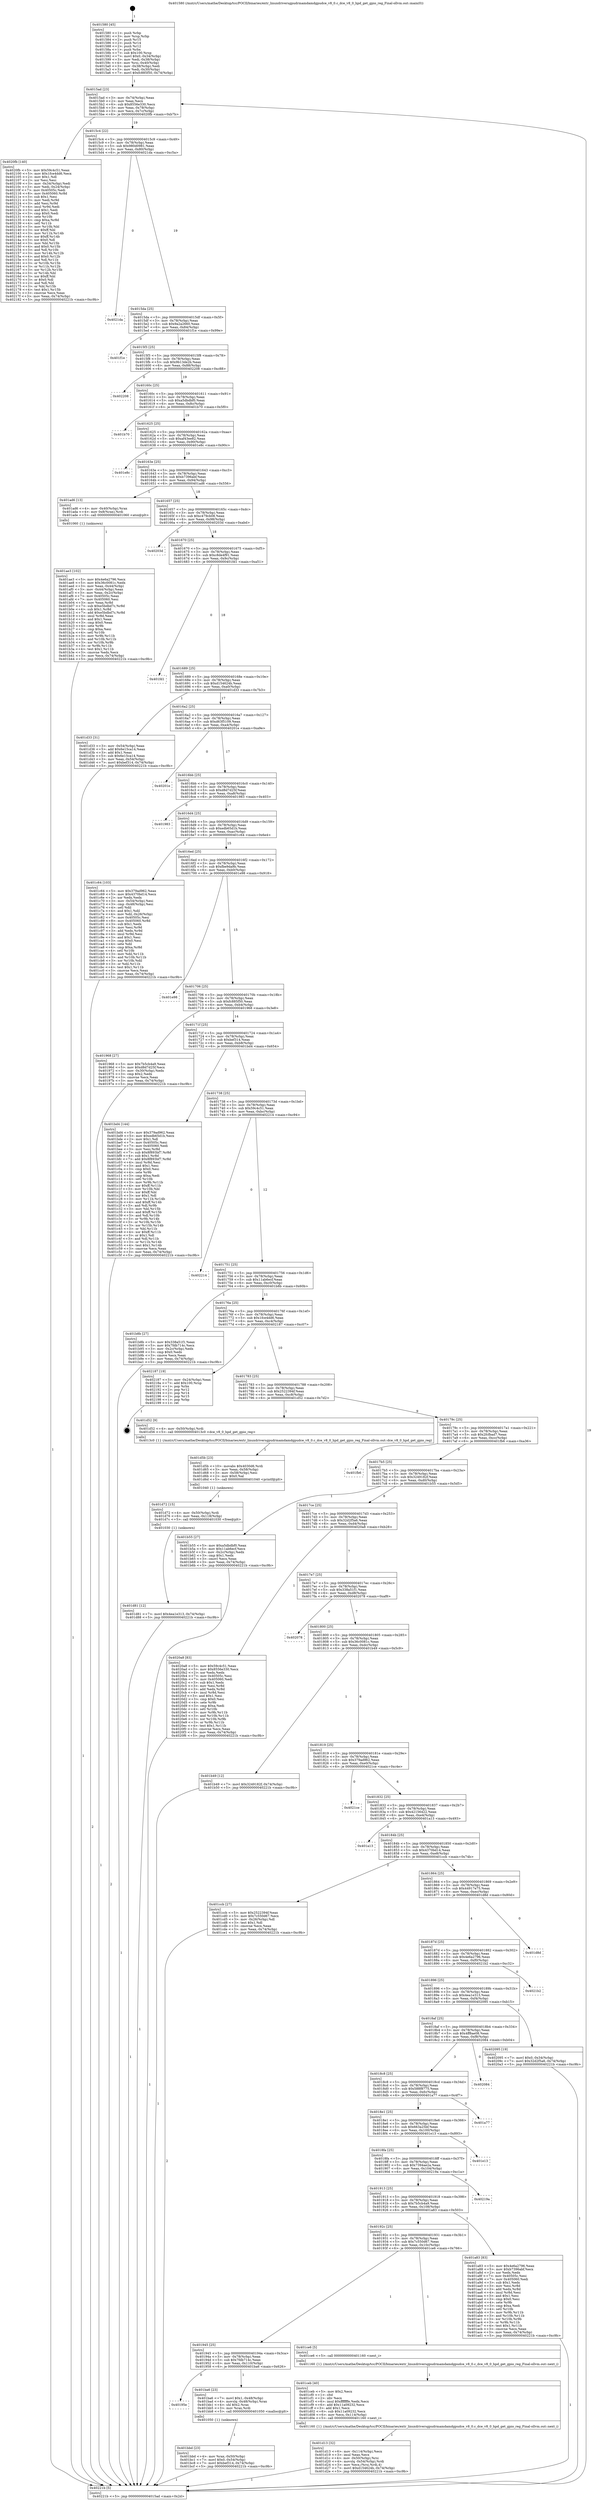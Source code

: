 digraph "0x401580" {
  label = "0x401580 (/mnt/c/Users/mathe/Desktop/tcc/POCII/binaries/extr_linuxdriversgpudrmamdamdgpudce_v8_0.c_dce_v8_0_hpd_get_gpio_reg_Final-ollvm.out::main(0))"
  labelloc = "t"
  node[shape=record]

  Entry [label="",width=0.3,height=0.3,shape=circle,fillcolor=black,style=filled]
  "0x4015ad" [label="{
     0x4015ad [23]\l
     | [instrs]\l
     &nbsp;&nbsp;0x4015ad \<+3\>: mov -0x74(%rbp),%eax\l
     &nbsp;&nbsp;0x4015b0 \<+2\>: mov %eax,%ecx\l
     &nbsp;&nbsp;0x4015b2 \<+6\>: sub $0x8556e330,%ecx\l
     &nbsp;&nbsp;0x4015b8 \<+3\>: mov %eax,-0x78(%rbp)\l
     &nbsp;&nbsp;0x4015bb \<+3\>: mov %ecx,-0x7c(%rbp)\l
     &nbsp;&nbsp;0x4015be \<+6\>: je 00000000004020fb \<main+0xb7b\>\l
  }"]
  "0x4020fb" [label="{
     0x4020fb [140]\l
     | [instrs]\l
     &nbsp;&nbsp;0x4020fb \<+5\>: mov $0x59c4c51,%eax\l
     &nbsp;&nbsp;0x402100 \<+5\>: mov $0x1fce4dd6,%ecx\l
     &nbsp;&nbsp;0x402105 \<+2\>: mov $0x1,%dl\l
     &nbsp;&nbsp;0x402107 \<+2\>: xor %esi,%esi\l
     &nbsp;&nbsp;0x402109 \<+3\>: mov -0x34(%rbp),%edi\l
     &nbsp;&nbsp;0x40210c \<+3\>: mov %edi,-0x24(%rbp)\l
     &nbsp;&nbsp;0x40210f \<+7\>: mov 0x40505c,%edi\l
     &nbsp;&nbsp;0x402116 \<+8\>: mov 0x405060,%r8d\l
     &nbsp;&nbsp;0x40211e \<+3\>: sub $0x1,%esi\l
     &nbsp;&nbsp;0x402121 \<+3\>: mov %edi,%r9d\l
     &nbsp;&nbsp;0x402124 \<+3\>: add %esi,%r9d\l
     &nbsp;&nbsp;0x402127 \<+4\>: imul %r9d,%edi\l
     &nbsp;&nbsp;0x40212b \<+3\>: and $0x1,%edi\l
     &nbsp;&nbsp;0x40212e \<+3\>: cmp $0x0,%edi\l
     &nbsp;&nbsp;0x402131 \<+4\>: sete %r10b\l
     &nbsp;&nbsp;0x402135 \<+4\>: cmp $0xa,%r8d\l
     &nbsp;&nbsp;0x402139 \<+4\>: setl %r11b\l
     &nbsp;&nbsp;0x40213d \<+3\>: mov %r10b,%bl\l
     &nbsp;&nbsp;0x402140 \<+3\>: xor $0xff,%bl\l
     &nbsp;&nbsp;0x402143 \<+3\>: mov %r11b,%r14b\l
     &nbsp;&nbsp;0x402146 \<+4\>: xor $0xff,%r14b\l
     &nbsp;&nbsp;0x40214a \<+3\>: xor $0x0,%dl\l
     &nbsp;&nbsp;0x40214d \<+3\>: mov %bl,%r15b\l
     &nbsp;&nbsp;0x402150 \<+4\>: and $0x0,%r15b\l
     &nbsp;&nbsp;0x402154 \<+3\>: and %dl,%r10b\l
     &nbsp;&nbsp;0x402157 \<+3\>: mov %r14b,%r12b\l
     &nbsp;&nbsp;0x40215a \<+4\>: and $0x0,%r12b\l
     &nbsp;&nbsp;0x40215e \<+3\>: and %dl,%r11b\l
     &nbsp;&nbsp;0x402161 \<+3\>: or %r10b,%r15b\l
     &nbsp;&nbsp;0x402164 \<+3\>: or %r11b,%r12b\l
     &nbsp;&nbsp;0x402167 \<+3\>: xor %r12b,%r15b\l
     &nbsp;&nbsp;0x40216a \<+3\>: or %r14b,%bl\l
     &nbsp;&nbsp;0x40216d \<+3\>: xor $0xff,%bl\l
     &nbsp;&nbsp;0x402170 \<+3\>: or $0x0,%dl\l
     &nbsp;&nbsp;0x402173 \<+2\>: and %dl,%bl\l
     &nbsp;&nbsp;0x402175 \<+3\>: or %bl,%r15b\l
     &nbsp;&nbsp;0x402178 \<+4\>: test $0x1,%r15b\l
     &nbsp;&nbsp;0x40217c \<+3\>: cmovne %ecx,%eax\l
     &nbsp;&nbsp;0x40217f \<+3\>: mov %eax,-0x74(%rbp)\l
     &nbsp;&nbsp;0x402182 \<+5\>: jmp 000000000040221b \<main+0xc9b\>\l
  }"]
  "0x4015c4" [label="{
     0x4015c4 [22]\l
     | [instrs]\l
     &nbsp;&nbsp;0x4015c4 \<+5\>: jmp 00000000004015c9 \<main+0x49\>\l
     &nbsp;&nbsp;0x4015c9 \<+3\>: mov -0x78(%rbp),%eax\l
     &nbsp;&nbsp;0x4015cc \<+5\>: sub $0x980d0981,%eax\l
     &nbsp;&nbsp;0x4015d1 \<+3\>: mov %eax,-0x80(%rbp)\l
     &nbsp;&nbsp;0x4015d4 \<+6\>: je 00000000004021da \<main+0xc5a\>\l
  }"]
  Exit [label="",width=0.3,height=0.3,shape=circle,fillcolor=black,style=filled,peripheries=2]
  "0x4021da" [label="{
     0x4021da\l
  }", style=dashed]
  "0x4015da" [label="{
     0x4015da [25]\l
     | [instrs]\l
     &nbsp;&nbsp;0x4015da \<+5\>: jmp 00000000004015df \<main+0x5f\>\l
     &nbsp;&nbsp;0x4015df \<+3\>: mov -0x78(%rbp),%eax\l
     &nbsp;&nbsp;0x4015e2 \<+5\>: sub $0x9a2a2660,%eax\l
     &nbsp;&nbsp;0x4015e7 \<+6\>: mov %eax,-0x84(%rbp)\l
     &nbsp;&nbsp;0x4015ed \<+6\>: je 0000000000401f1e \<main+0x99e\>\l
  }"]
  "0x401d81" [label="{
     0x401d81 [12]\l
     | [instrs]\l
     &nbsp;&nbsp;0x401d81 \<+7\>: movl $0x4ea1e313,-0x74(%rbp)\l
     &nbsp;&nbsp;0x401d88 \<+5\>: jmp 000000000040221b \<main+0xc9b\>\l
  }"]
  "0x401f1e" [label="{
     0x401f1e\l
  }", style=dashed]
  "0x4015f3" [label="{
     0x4015f3 [25]\l
     | [instrs]\l
     &nbsp;&nbsp;0x4015f3 \<+5\>: jmp 00000000004015f8 \<main+0x78\>\l
     &nbsp;&nbsp;0x4015f8 \<+3\>: mov -0x78(%rbp),%eax\l
     &nbsp;&nbsp;0x4015fb \<+5\>: sub $0x9b13de2b,%eax\l
     &nbsp;&nbsp;0x401600 \<+6\>: mov %eax,-0x88(%rbp)\l
     &nbsp;&nbsp;0x401606 \<+6\>: je 0000000000402208 \<main+0xc88\>\l
  }"]
  "0x401d72" [label="{
     0x401d72 [15]\l
     | [instrs]\l
     &nbsp;&nbsp;0x401d72 \<+4\>: mov -0x50(%rbp),%rdi\l
     &nbsp;&nbsp;0x401d76 \<+6\>: mov %eax,-0x118(%rbp)\l
     &nbsp;&nbsp;0x401d7c \<+5\>: call 0000000000401030 \<free@plt\>\l
     | [calls]\l
     &nbsp;&nbsp;0x401030 \{1\} (unknown)\l
  }"]
  "0x402208" [label="{
     0x402208\l
  }", style=dashed]
  "0x40160c" [label="{
     0x40160c [25]\l
     | [instrs]\l
     &nbsp;&nbsp;0x40160c \<+5\>: jmp 0000000000401611 \<main+0x91\>\l
     &nbsp;&nbsp;0x401611 \<+3\>: mov -0x78(%rbp),%eax\l
     &nbsp;&nbsp;0x401614 \<+5\>: sub $0xa5dbdbf0,%eax\l
     &nbsp;&nbsp;0x401619 \<+6\>: mov %eax,-0x8c(%rbp)\l
     &nbsp;&nbsp;0x40161f \<+6\>: je 0000000000401b70 \<main+0x5f0\>\l
  }"]
  "0x401d5b" [label="{
     0x401d5b [23]\l
     | [instrs]\l
     &nbsp;&nbsp;0x401d5b \<+10\>: movabs $0x4030d6,%rdi\l
     &nbsp;&nbsp;0x401d65 \<+3\>: mov %eax,-0x58(%rbp)\l
     &nbsp;&nbsp;0x401d68 \<+3\>: mov -0x58(%rbp),%esi\l
     &nbsp;&nbsp;0x401d6b \<+2\>: mov $0x0,%al\l
     &nbsp;&nbsp;0x401d6d \<+5\>: call 0000000000401040 \<printf@plt\>\l
     | [calls]\l
     &nbsp;&nbsp;0x401040 \{1\} (unknown)\l
  }"]
  "0x401b70" [label="{
     0x401b70\l
  }", style=dashed]
  "0x401625" [label="{
     0x401625 [25]\l
     | [instrs]\l
     &nbsp;&nbsp;0x401625 \<+5\>: jmp 000000000040162a \<main+0xaa\>\l
     &nbsp;&nbsp;0x40162a \<+3\>: mov -0x78(%rbp),%eax\l
     &nbsp;&nbsp;0x40162d \<+5\>: sub $0xaf43ee82,%eax\l
     &nbsp;&nbsp;0x401632 \<+6\>: mov %eax,-0x90(%rbp)\l
     &nbsp;&nbsp;0x401638 \<+6\>: je 0000000000401e8c \<main+0x90c\>\l
  }"]
  "0x401d13" [label="{
     0x401d13 [32]\l
     | [instrs]\l
     &nbsp;&nbsp;0x401d13 \<+6\>: mov -0x114(%rbp),%ecx\l
     &nbsp;&nbsp;0x401d19 \<+3\>: imul %eax,%ecx\l
     &nbsp;&nbsp;0x401d1c \<+4\>: mov -0x50(%rbp),%rsi\l
     &nbsp;&nbsp;0x401d20 \<+4\>: movslq -0x54(%rbp),%rdi\l
     &nbsp;&nbsp;0x401d24 \<+3\>: mov %ecx,(%rsi,%rdi,4)\l
     &nbsp;&nbsp;0x401d27 \<+7\>: movl $0xd154624b,-0x74(%rbp)\l
     &nbsp;&nbsp;0x401d2e \<+5\>: jmp 000000000040221b \<main+0xc9b\>\l
  }"]
  "0x401e8c" [label="{
     0x401e8c\l
  }", style=dashed]
  "0x40163e" [label="{
     0x40163e [25]\l
     | [instrs]\l
     &nbsp;&nbsp;0x40163e \<+5\>: jmp 0000000000401643 \<main+0xc3\>\l
     &nbsp;&nbsp;0x401643 \<+3\>: mov -0x78(%rbp),%eax\l
     &nbsp;&nbsp;0x401646 \<+5\>: sub $0xb7396abf,%eax\l
     &nbsp;&nbsp;0x40164b \<+6\>: mov %eax,-0x94(%rbp)\l
     &nbsp;&nbsp;0x401651 \<+6\>: je 0000000000401ad6 \<main+0x556\>\l
  }"]
  "0x401ceb" [label="{
     0x401ceb [40]\l
     | [instrs]\l
     &nbsp;&nbsp;0x401ceb \<+5\>: mov $0x2,%ecx\l
     &nbsp;&nbsp;0x401cf0 \<+1\>: cltd\l
     &nbsp;&nbsp;0x401cf1 \<+2\>: idiv %ecx\l
     &nbsp;&nbsp;0x401cf3 \<+6\>: imul $0xfffffffe,%edx,%ecx\l
     &nbsp;&nbsp;0x401cf9 \<+6\>: add $0x11a09232,%ecx\l
     &nbsp;&nbsp;0x401cff \<+3\>: add $0x1,%ecx\l
     &nbsp;&nbsp;0x401d02 \<+6\>: sub $0x11a09232,%ecx\l
     &nbsp;&nbsp;0x401d08 \<+6\>: mov %ecx,-0x114(%rbp)\l
     &nbsp;&nbsp;0x401d0e \<+5\>: call 0000000000401160 \<next_i\>\l
     | [calls]\l
     &nbsp;&nbsp;0x401160 \{1\} (/mnt/c/Users/mathe/Desktop/tcc/POCII/binaries/extr_linuxdriversgpudrmamdamdgpudce_v8_0.c_dce_v8_0_hpd_get_gpio_reg_Final-ollvm.out::next_i)\l
  }"]
  "0x401ad6" [label="{
     0x401ad6 [13]\l
     | [instrs]\l
     &nbsp;&nbsp;0x401ad6 \<+4\>: mov -0x40(%rbp),%rax\l
     &nbsp;&nbsp;0x401ada \<+4\>: mov 0x8(%rax),%rdi\l
     &nbsp;&nbsp;0x401ade \<+5\>: call 0000000000401060 \<atoi@plt\>\l
     | [calls]\l
     &nbsp;&nbsp;0x401060 \{1\} (unknown)\l
  }"]
  "0x401657" [label="{
     0x401657 [25]\l
     | [instrs]\l
     &nbsp;&nbsp;0x401657 \<+5\>: jmp 000000000040165c \<main+0xdc\>\l
     &nbsp;&nbsp;0x40165c \<+3\>: mov -0x78(%rbp),%eax\l
     &nbsp;&nbsp;0x40165f \<+5\>: sub $0xc479cb08,%eax\l
     &nbsp;&nbsp;0x401664 \<+6\>: mov %eax,-0x98(%rbp)\l
     &nbsp;&nbsp;0x40166a \<+6\>: je 000000000040203d \<main+0xabd\>\l
  }"]
  "0x401bbd" [label="{
     0x401bbd [23]\l
     | [instrs]\l
     &nbsp;&nbsp;0x401bbd \<+4\>: mov %rax,-0x50(%rbp)\l
     &nbsp;&nbsp;0x401bc1 \<+7\>: movl $0x0,-0x54(%rbp)\l
     &nbsp;&nbsp;0x401bc8 \<+7\>: movl $0xbef314,-0x74(%rbp)\l
     &nbsp;&nbsp;0x401bcf \<+5\>: jmp 000000000040221b \<main+0xc9b\>\l
  }"]
  "0x40203d" [label="{
     0x40203d\l
  }", style=dashed]
  "0x401670" [label="{
     0x401670 [25]\l
     | [instrs]\l
     &nbsp;&nbsp;0x401670 \<+5\>: jmp 0000000000401675 \<main+0xf5\>\l
     &nbsp;&nbsp;0x401675 \<+3\>: mov -0x78(%rbp),%eax\l
     &nbsp;&nbsp;0x401678 \<+5\>: sub $0xc8de4f91,%eax\l
     &nbsp;&nbsp;0x40167d \<+6\>: mov %eax,-0x9c(%rbp)\l
     &nbsp;&nbsp;0x401683 \<+6\>: je 0000000000401fd1 \<main+0xa51\>\l
  }"]
  "0x40195e" [label="{
     0x40195e\l
  }", style=dashed]
  "0x401fd1" [label="{
     0x401fd1\l
  }", style=dashed]
  "0x401689" [label="{
     0x401689 [25]\l
     | [instrs]\l
     &nbsp;&nbsp;0x401689 \<+5\>: jmp 000000000040168e \<main+0x10e\>\l
     &nbsp;&nbsp;0x40168e \<+3\>: mov -0x78(%rbp),%eax\l
     &nbsp;&nbsp;0x401691 \<+5\>: sub $0xd154624b,%eax\l
     &nbsp;&nbsp;0x401696 \<+6\>: mov %eax,-0xa0(%rbp)\l
     &nbsp;&nbsp;0x40169c \<+6\>: je 0000000000401d33 \<main+0x7b3\>\l
  }"]
  "0x401ba6" [label="{
     0x401ba6 [23]\l
     | [instrs]\l
     &nbsp;&nbsp;0x401ba6 \<+7\>: movl $0x1,-0x48(%rbp)\l
     &nbsp;&nbsp;0x401bad \<+4\>: movslq -0x48(%rbp),%rax\l
     &nbsp;&nbsp;0x401bb1 \<+4\>: shl $0x2,%rax\l
     &nbsp;&nbsp;0x401bb5 \<+3\>: mov %rax,%rdi\l
     &nbsp;&nbsp;0x401bb8 \<+5\>: call 0000000000401050 \<malloc@plt\>\l
     | [calls]\l
     &nbsp;&nbsp;0x401050 \{1\} (unknown)\l
  }"]
  "0x401d33" [label="{
     0x401d33 [31]\l
     | [instrs]\l
     &nbsp;&nbsp;0x401d33 \<+3\>: mov -0x54(%rbp),%eax\l
     &nbsp;&nbsp;0x401d36 \<+5\>: add $0x6e15ca14,%eax\l
     &nbsp;&nbsp;0x401d3b \<+3\>: add $0x1,%eax\l
     &nbsp;&nbsp;0x401d3e \<+5\>: sub $0x6e15ca14,%eax\l
     &nbsp;&nbsp;0x401d43 \<+3\>: mov %eax,-0x54(%rbp)\l
     &nbsp;&nbsp;0x401d46 \<+7\>: movl $0xbef314,-0x74(%rbp)\l
     &nbsp;&nbsp;0x401d4d \<+5\>: jmp 000000000040221b \<main+0xc9b\>\l
  }"]
  "0x4016a2" [label="{
     0x4016a2 [25]\l
     | [instrs]\l
     &nbsp;&nbsp;0x4016a2 \<+5\>: jmp 00000000004016a7 \<main+0x127\>\l
     &nbsp;&nbsp;0x4016a7 \<+3\>: mov -0x78(%rbp),%eax\l
     &nbsp;&nbsp;0x4016aa \<+5\>: sub $0xd63f5109,%eax\l
     &nbsp;&nbsp;0x4016af \<+6\>: mov %eax,-0xa4(%rbp)\l
     &nbsp;&nbsp;0x4016b5 \<+6\>: je 000000000040201e \<main+0xa9e\>\l
  }"]
  "0x401945" [label="{
     0x401945 [25]\l
     | [instrs]\l
     &nbsp;&nbsp;0x401945 \<+5\>: jmp 000000000040194a \<main+0x3ca\>\l
     &nbsp;&nbsp;0x40194a \<+3\>: mov -0x78(%rbp),%eax\l
     &nbsp;&nbsp;0x40194d \<+5\>: sub $0x7fdb714c,%eax\l
     &nbsp;&nbsp;0x401952 \<+6\>: mov %eax,-0x110(%rbp)\l
     &nbsp;&nbsp;0x401958 \<+6\>: je 0000000000401ba6 \<main+0x626\>\l
  }"]
  "0x40201e" [label="{
     0x40201e\l
  }", style=dashed]
  "0x4016bb" [label="{
     0x4016bb [25]\l
     | [instrs]\l
     &nbsp;&nbsp;0x4016bb \<+5\>: jmp 00000000004016c0 \<main+0x140\>\l
     &nbsp;&nbsp;0x4016c0 \<+3\>: mov -0x78(%rbp),%eax\l
     &nbsp;&nbsp;0x4016c3 \<+5\>: sub $0xd8d7d25f,%eax\l
     &nbsp;&nbsp;0x4016c8 \<+6\>: mov %eax,-0xa8(%rbp)\l
     &nbsp;&nbsp;0x4016ce \<+6\>: je 0000000000401983 \<main+0x403\>\l
  }"]
  "0x401ce6" [label="{
     0x401ce6 [5]\l
     | [instrs]\l
     &nbsp;&nbsp;0x401ce6 \<+5\>: call 0000000000401160 \<next_i\>\l
     | [calls]\l
     &nbsp;&nbsp;0x401160 \{1\} (/mnt/c/Users/mathe/Desktop/tcc/POCII/binaries/extr_linuxdriversgpudrmamdamdgpudce_v8_0.c_dce_v8_0_hpd_get_gpio_reg_Final-ollvm.out::next_i)\l
  }"]
  "0x401983" [label="{
     0x401983\l
  }", style=dashed]
  "0x4016d4" [label="{
     0x4016d4 [25]\l
     | [instrs]\l
     &nbsp;&nbsp;0x4016d4 \<+5\>: jmp 00000000004016d9 \<main+0x159\>\l
     &nbsp;&nbsp;0x4016d9 \<+3\>: mov -0x78(%rbp),%eax\l
     &nbsp;&nbsp;0x4016dc \<+5\>: sub $0xedb65d1b,%eax\l
     &nbsp;&nbsp;0x4016e1 \<+6\>: mov %eax,-0xac(%rbp)\l
     &nbsp;&nbsp;0x4016e7 \<+6\>: je 0000000000401c64 \<main+0x6e4\>\l
  }"]
  "0x401ae3" [label="{
     0x401ae3 [102]\l
     | [instrs]\l
     &nbsp;&nbsp;0x401ae3 \<+5\>: mov $0x4e6a2796,%ecx\l
     &nbsp;&nbsp;0x401ae8 \<+5\>: mov $0x36c0081c,%edx\l
     &nbsp;&nbsp;0x401aed \<+3\>: mov %eax,-0x44(%rbp)\l
     &nbsp;&nbsp;0x401af0 \<+3\>: mov -0x44(%rbp),%eax\l
     &nbsp;&nbsp;0x401af3 \<+3\>: mov %eax,-0x2c(%rbp)\l
     &nbsp;&nbsp;0x401af6 \<+7\>: mov 0x40505c,%eax\l
     &nbsp;&nbsp;0x401afd \<+7\>: mov 0x405060,%esi\l
     &nbsp;&nbsp;0x401b04 \<+3\>: mov %eax,%r8d\l
     &nbsp;&nbsp;0x401b07 \<+7\>: sub $0xe5bdbd7c,%r8d\l
     &nbsp;&nbsp;0x401b0e \<+4\>: sub $0x1,%r8d\l
     &nbsp;&nbsp;0x401b12 \<+7\>: add $0xe5bdbd7c,%r8d\l
     &nbsp;&nbsp;0x401b19 \<+4\>: imul %r8d,%eax\l
     &nbsp;&nbsp;0x401b1d \<+3\>: and $0x1,%eax\l
     &nbsp;&nbsp;0x401b20 \<+3\>: cmp $0x0,%eax\l
     &nbsp;&nbsp;0x401b23 \<+4\>: sete %r9b\l
     &nbsp;&nbsp;0x401b27 \<+3\>: cmp $0xa,%esi\l
     &nbsp;&nbsp;0x401b2a \<+4\>: setl %r10b\l
     &nbsp;&nbsp;0x401b2e \<+3\>: mov %r9b,%r11b\l
     &nbsp;&nbsp;0x401b31 \<+3\>: and %r10b,%r11b\l
     &nbsp;&nbsp;0x401b34 \<+3\>: xor %r10b,%r9b\l
     &nbsp;&nbsp;0x401b37 \<+3\>: or %r9b,%r11b\l
     &nbsp;&nbsp;0x401b3a \<+4\>: test $0x1,%r11b\l
     &nbsp;&nbsp;0x401b3e \<+3\>: cmovne %edx,%ecx\l
     &nbsp;&nbsp;0x401b41 \<+3\>: mov %ecx,-0x74(%rbp)\l
     &nbsp;&nbsp;0x401b44 \<+5\>: jmp 000000000040221b \<main+0xc9b\>\l
  }"]
  "0x401c64" [label="{
     0x401c64 [103]\l
     | [instrs]\l
     &nbsp;&nbsp;0x401c64 \<+5\>: mov $0x379ad962,%eax\l
     &nbsp;&nbsp;0x401c69 \<+5\>: mov $0x4370bd14,%ecx\l
     &nbsp;&nbsp;0x401c6e \<+2\>: xor %edx,%edx\l
     &nbsp;&nbsp;0x401c70 \<+3\>: mov -0x54(%rbp),%esi\l
     &nbsp;&nbsp;0x401c73 \<+3\>: cmp -0x48(%rbp),%esi\l
     &nbsp;&nbsp;0x401c76 \<+4\>: setl %dil\l
     &nbsp;&nbsp;0x401c7a \<+4\>: and $0x1,%dil\l
     &nbsp;&nbsp;0x401c7e \<+4\>: mov %dil,-0x26(%rbp)\l
     &nbsp;&nbsp;0x401c82 \<+7\>: mov 0x40505c,%esi\l
     &nbsp;&nbsp;0x401c89 \<+8\>: mov 0x405060,%r8d\l
     &nbsp;&nbsp;0x401c91 \<+3\>: sub $0x1,%edx\l
     &nbsp;&nbsp;0x401c94 \<+3\>: mov %esi,%r9d\l
     &nbsp;&nbsp;0x401c97 \<+3\>: add %edx,%r9d\l
     &nbsp;&nbsp;0x401c9a \<+4\>: imul %r9d,%esi\l
     &nbsp;&nbsp;0x401c9e \<+3\>: and $0x1,%esi\l
     &nbsp;&nbsp;0x401ca1 \<+3\>: cmp $0x0,%esi\l
     &nbsp;&nbsp;0x401ca4 \<+4\>: sete %dil\l
     &nbsp;&nbsp;0x401ca8 \<+4\>: cmp $0xa,%r8d\l
     &nbsp;&nbsp;0x401cac \<+4\>: setl %r10b\l
     &nbsp;&nbsp;0x401cb0 \<+3\>: mov %dil,%r11b\l
     &nbsp;&nbsp;0x401cb3 \<+3\>: and %r10b,%r11b\l
     &nbsp;&nbsp;0x401cb6 \<+3\>: xor %r10b,%dil\l
     &nbsp;&nbsp;0x401cb9 \<+3\>: or %dil,%r11b\l
     &nbsp;&nbsp;0x401cbc \<+4\>: test $0x1,%r11b\l
     &nbsp;&nbsp;0x401cc0 \<+3\>: cmovne %ecx,%eax\l
     &nbsp;&nbsp;0x401cc3 \<+3\>: mov %eax,-0x74(%rbp)\l
     &nbsp;&nbsp;0x401cc6 \<+5\>: jmp 000000000040221b \<main+0xc9b\>\l
  }"]
  "0x4016ed" [label="{
     0x4016ed [25]\l
     | [instrs]\l
     &nbsp;&nbsp;0x4016ed \<+5\>: jmp 00000000004016f2 \<main+0x172\>\l
     &nbsp;&nbsp;0x4016f2 \<+3\>: mov -0x78(%rbp),%eax\l
     &nbsp;&nbsp;0x4016f5 \<+5\>: sub $0xfbe9da9b,%eax\l
     &nbsp;&nbsp;0x4016fa \<+6\>: mov %eax,-0xb0(%rbp)\l
     &nbsp;&nbsp;0x401700 \<+6\>: je 0000000000401e98 \<main+0x918\>\l
  }"]
  "0x40192c" [label="{
     0x40192c [25]\l
     | [instrs]\l
     &nbsp;&nbsp;0x40192c \<+5\>: jmp 0000000000401931 \<main+0x3b1\>\l
     &nbsp;&nbsp;0x401931 \<+3\>: mov -0x78(%rbp),%eax\l
     &nbsp;&nbsp;0x401934 \<+5\>: sub $0x7c550d67,%eax\l
     &nbsp;&nbsp;0x401939 \<+6\>: mov %eax,-0x10c(%rbp)\l
     &nbsp;&nbsp;0x40193f \<+6\>: je 0000000000401ce6 \<main+0x766\>\l
  }"]
  "0x401e98" [label="{
     0x401e98\l
  }", style=dashed]
  "0x401706" [label="{
     0x401706 [25]\l
     | [instrs]\l
     &nbsp;&nbsp;0x401706 \<+5\>: jmp 000000000040170b \<main+0x18b\>\l
     &nbsp;&nbsp;0x40170b \<+3\>: mov -0x78(%rbp),%eax\l
     &nbsp;&nbsp;0x40170e \<+5\>: sub $0xfc885f50,%eax\l
     &nbsp;&nbsp;0x401713 \<+6\>: mov %eax,-0xb4(%rbp)\l
     &nbsp;&nbsp;0x401719 \<+6\>: je 0000000000401968 \<main+0x3e8\>\l
  }"]
  "0x401a83" [label="{
     0x401a83 [83]\l
     | [instrs]\l
     &nbsp;&nbsp;0x401a83 \<+5\>: mov $0x4e6a2796,%eax\l
     &nbsp;&nbsp;0x401a88 \<+5\>: mov $0xb7396abf,%ecx\l
     &nbsp;&nbsp;0x401a8d \<+2\>: xor %edx,%edx\l
     &nbsp;&nbsp;0x401a8f \<+7\>: mov 0x40505c,%esi\l
     &nbsp;&nbsp;0x401a96 \<+7\>: mov 0x405060,%edi\l
     &nbsp;&nbsp;0x401a9d \<+3\>: sub $0x1,%edx\l
     &nbsp;&nbsp;0x401aa0 \<+3\>: mov %esi,%r8d\l
     &nbsp;&nbsp;0x401aa3 \<+3\>: add %edx,%r8d\l
     &nbsp;&nbsp;0x401aa6 \<+4\>: imul %r8d,%esi\l
     &nbsp;&nbsp;0x401aaa \<+3\>: and $0x1,%esi\l
     &nbsp;&nbsp;0x401aad \<+3\>: cmp $0x0,%esi\l
     &nbsp;&nbsp;0x401ab0 \<+4\>: sete %r9b\l
     &nbsp;&nbsp;0x401ab4 \<+3\>: cmp $0xa,%edi\l
     &nbsp;&nbsp;0x401ab7 \<+4\>: setl %r10b\l
     &nbsp;&nbsp;0x401abb \<+3\>: mov %r9b,%r11b\l
     &nbsp;&nbsp;0x401abe \<+3\>: and %r10b,%r11b\l
     &nbsp;&nbsp;0x401ac1 \<+3\>: xor %r10b,%r9b\l
     &nbsp;&nbsp;0x401ac4 \<+3\>: or %r9b,%r11b\l
     &nbsp;&nbsp;0x401ac7 \<+4\>: test $0x1,%r11b\l
     &nbsp;&nbsp;0x401acb \<+3\>: cmovne %ecx,%eax\l
     &nbsp;&nbsp;0x401ace \<+3\>: mov %eax,-0x74(%rbp)\l
     &nbsp;&nbsp;0x401ad1 \<+5\>: jmp 000000000040221b \<main+0xc9b\>\l
  }"]
  "0x401968" [label="{
     0x401968 [27]\l
     | [instrs]\l
     &nbsp;&nbsp;0x401968 \<+5\>: mov $0x7b5cb4a9,%eax\l
     &nbsp;&nbsp;0x40196d \<+5\>: mov $0xd8d7d25f,%ecx\l
     &nbsp;&nbsp;0x401972 \<+3\>: mov -0x30(%rbp),%edx\l
     &nbsp;&nbsp;0x401975 \<+3\>: cmp $0x2,%edx\l
     &nbsp;&nbsp;0x401978 \<+3\>: cmovne %ecx,%eax\l
     &nbsp;&nbsp;0x40197b \<+3\>: mov %eax,-0x74(%rbp)\l
     &nbsp;&nbsp;0x40197e \<+5\>: jmp 000000000040221b \<main+0xc9b\>\l
  }"]
  "0x40171f" [label="{
     0x40171f [25]\l
     | [instrs]\l
     &nbsp;&nbsp;0x40171f \<+5\>: jmp 0000000000401724 \<main+0x1a4\>\l
     &nbsp;&nbsp;0x401724 \<+3\>: mov -0x78(%rbp),%eax\l
     &nbsp;&nbsp;0x401727 \<+5\>: sub $0xbef314,%eax\l
     &nbsp;&nbsp;0x40172c \<+6\>: mov %eax,-0xb8(%rbp)\l
     &nbsp;&nbsp;0x401732 \<+6\>: je 0000000000401bd4 \<main+0x654\>\l
  }"]
  "0x40221b" [label="{
     0x40221b [5]\l
     | [instrs]\l
     &nbsp;&nbsp;0x40221b \<+5\>: jmp 00000000004015ad \<main+0x2d\>\l
  }"]
  "0x401580" [label="{
     0x401580 [45]\l
     | [instrs]\l
     &nbsp;&nbsp;0x401580 \<+1\>: push %rbp\l
     &nbsp;&nbsp;0x401581 \<+3\>: mov %rsp,%rbp\l
     &nbsp;&nbsp;0x401584 \<+2\>: push %r15\l
     &nbsp;&nbsp;0x401586 \<+2\>: push %r14\l
     &nbsp;&nbsp;0x401588 \<+2\>: push %r12\l
     &nbsp;&nbsp;0x40158a \<+1\>: push %rbx\l
     &nbsp;&nbsp;0x40158b \<+7\>: sub $0x100,%rsp\l
     &nbsp;&nbsp;0x401592 \<+7\>: movl $0x0,-0x34(%rbp)\l
     &nbsp;&nbsp;0x401599 \<+3\>: mov %edi,-0x38(%rbp)\l
     &nbsp;&nbsp;0x40159c \<+4\>: mov %rsi,-0x40(%rbp)\l
     &nbsp;&nbsp;0x4015a0 \<+3\>: mov -0x38(%rbp),%edi\l
     &nbsp;&nbsp;0x4015a3 \<+3\>: mov %edi,-0x30(%rbp)\l
     &nbsp;&nbsp;0x4015a6 \<+7\>: movl $0xfc885f50,-0x74(%rbp)\l
  }"]
  "0x401913" [label="{
     0x401913 [25]\l
     | [instrs]\l
     &nbsp;&nbsp;0x401913 \<+5\>: jmp 0000000000401918 \<main+0x398\>\l
     &nbsp;&nbsp;0x401918 \<+3\>: mov -0x78(%rbp),%eax\l
     &nbsp;&nbsp;0x40191b \<+5\>: sub $0x7b5cb4a9,%eax\l
     &nbsp;&nbsp;0x401920 \<+6\>: mov %eax,-0x108(%rbp)\l
     &nbsp;&nbsp;0x401926 \<+6\>: je 0000000000401a83 \<main+0x503\>\l
  }"]
  "0x401bd4" [label="{
     0x401bd4 [144]\l
     | [instrs]\l
     &nbsp;&nbsp;0x401bd4 \<+5\>: mov $0x379ad962,%eax\l
     &nbsp;&nbsp;0x401bd9 \<+5\>: mov $0xedb65d1b,%ecx\l
     &nbsp;&nbsp;0x401bde \<+2\>: mov $0x1,%dl\l
     &nbsp;&nbsp;0x401be0 \<+7\>: mov 0x40505c,%esi\l
     &nbsp;&nbsp;0x401be7 \<+7\>: mov 0x405060,%edi\l
     &nbsp;&nbsp;0x401bee \<+3\>: mov %esi,%r8d\l
     &nbsp;&nbsp;0x401bf1 \<+7\>: sub $0x8f893bf7,%r8d\l
     &nbsp;&nbsp;0x401bf8 \<+4\>: sub $0x1,%r8d\l
     &nbsp;&nbsp;0x401bfc \<+7\>: add $0x8f893bf7,%r8d\l
     &nbsp;&nbsp;0x401c03 \<+4\>: imul %r8d,%esi\l
     &nbsp;&nbsp;0x401c07 \<+3\>: and $0x1,%esi\l
     &nbsp;&nbsp;0x401c0a \<+3\>: cmp $0x0,%esi\l
     &nbsp;&nbsp;0x401c0d \<+4\>: sete %r9b\l
     &nbsp;&nbsp;0x401c11 \<+3\>: cmp $0xa,%edi\l
     &nbsp;&nbsp;0x401c14 \<+4\>: setl %r10b\l
     &nbsp;&nbsp;0x401c18 \<+3\>: mov %r9b,%r11b\l
     &nbsp;&nbsp;0x401c1b \<+4\>: xor $0xff,%r11b\l
     &nbsp;&nbsp;0x401c1f \<+3\>: mov %r10b,%bl\l
     &nbsp;&nbsp;0x401c22 \<+3\>: xor $0xff,%bl\l
     &nbsp;&nbsp;0x401c25 \<+3\>: xor $0x1,%dl\l
     &nbsp;&nbsp;0x401c28 \<+3\>: mov %r11b,%r14b\l
     &nbsp;&nbsp;0x401c2b \<+4\>: and $0xff,%r14b\l
     &nbsp;&nbsp;0x401c2f \<+3\>: and %dl,%r9b\l
     &nbsp;&nbsp;0x401c32 \<+3\>: mov %bl,%r15b\l
     &nbsp;&nbsp;0x401c35 \<+4\>: and $0xff,%r15b\l
     &nbsp;&nbsp;0x401c39 \<+3\>: and %dl,%r10b\l
     &nbsp;&nbsp;0x401c3c \<+3\>: or %r9b,%r14b\l
     &nbsp;&nbsp;0x401c3f \<+3\>: or %r10b,%r15b\l
     &nbsp;&nbsp;0x401c42 \<+3\>: xor %r15b,%r14b\l
     &nbsp;&nbsp;0x401c45 \<+3\>: or %bl,%r11b\l
     &nbsp;&nbsp;0x401c48 \<+4\>: xor $0xff,%r11b\l
     &nbsp;&nbsp;0x401c4c \<+3\>: or $0x1,%dl\l
     &nbsp;&nbsp;0x401c4f \<+3\>: and %dl,%r11b\l
     &nbsp;&nbsp;0x401c52 \<+3\>: or %r11b,%r14b\l
     &nbsp;&nbsp;0x401c55 \<+4\>: test $0x1,%r14b\l
     &nbsp;&nbsp;0x401c59 \<+3\>: cmovne %ecx,%eax\l
     &nbsp;&nbsp;0x401c5c \<+3\>: mov %eax,-0x74(%rbp)\l
     &nbsp;&nbsp;0x401c5f \<+5\>: jmp 000000000040221b \<main+0xc9b\>\l
  }"]
  "0x401738" [label="{
     0x401738 [25]\l
     | [instrs]\l
     &nbsp;&nbsp;0x401738 \<+5\>: jmp 000000000040173d \<main+0x1bd\>\l
     &nbsp;&nbsp;0x40173d \<+3\>: mov -0x78(%rbp),%eax\l
     &nbsp;&nbsp;0x401740 \<+5\>: sub $0x59c4c51,%eax\l
     &nbsp;&nbsp;0x401745 \<+6\>: mov %eax,-0xbc(%rbp)\l
     &nbsp;&nbsp;0x40174b \<+6\>: je 0000000000402214 \<main+0xc94\>\l
  }"]
  "0x40219a" [label="{
     0x40219a\l
  }", style=dashed]
  "0x402214" [label="{
     0x402214\l
  }", style=dashed]
  "0x401751" [label="{
     0x401751 [25]\l
     | [instrs]\l
     &nbsp;&nbsp;0x401751 \<+5\>: jmp 0000000000401756 \<main+0x1d6\>\l
     &nbsp;&nbsp;0x401756 \<+3\>: mov -0x78(%rbp),%eax\l
     &nbsp;&nbsp;0x401759 \<+5\>: sub $0x11ab6ecf,%eax\l
     &nbsp;&nbsp;0x40175e \<+6\>: mov %eax,-0xc0(%rbp)\l
     &nbsp;&nbsp;0x401764 \<+6\>: je 0000000000401b8b \<main+0x60b\>\l
  }"]
  "0x4018fa" [label="{
     0x4018fa [25]\l
     | [instrs]\l
     &nbsp;&nbsp;0x4018fa \<+5\>: jmp 00000000004018ff \<main+0x37f\>\l
     &nbsp;&nbsp;0x4018ff \<+3\>: mov -0x78(%rbp),%eax\l
     &nbsp;&nbsp;0x401902 \<+5\>: sub $0x7394ae2a,%eax\l
     &nbsp;&nbsp;0x401907 \<+6\>: mov %eax,-0x104(%rbp)\l
     &nbsp;&nbsp;0x40190d \<+6\>: je 000000000040219a \<main+0xc1a\>\l
  }"]
  "0x401b8b" [label="{
     0x401b8b [27]\l
     | [instrs]\l
     &nbsp;&nbsp;0x401b8b \<+5\>: mov $0x338a51f1,%eax\l
     &nbsp;&nbsp;0x401b90 \<+5\>: mov $0x7fdb714c,%ecx\l
     &nbsp;&nbsp;0x401b95 \<+3\>: mov -0x2c(%rbp),%edx\l
     &nbsp;&nbsp;0x401b98 \<+3\>: cmp $0x0,%edx\l
     &nbsp;&nbsp;0x401b9b \<+3\>: cmove %ecx,%eax\l
     &nbsp;&nbsp;0x401b9e \<+3\>: mov %eax,-0x74(%rbp)\l
     &nbsp;&nbsp;0x401ba1 \<+5\>: jmp 000000000040221b \<main+0xc9b\>\l
  }"]
  "0x40176a" [label="{
     0x40176a [25]\l
     | [instrs]\l
     &nbsp;&nbsp;0x40176a \<+5\>: jmp 000000000040176f \<main+0x1ef\>\l
     &nbsp;&nbsp;0x40176f \<+3\>: mov -0x78(%rbp),%eax\l
     &nbsp;&nbsp;0x401772 \<+5\>: sub $0x1fce4dd6,%eax\l
     &nbsp;&nbsp;0x401777 \<+6\>: mov %eax,-0xc4(%rbp)\l
     &nbsp;&nbsp;0x40177d \<+6\>: je 0000000000402187 \<main+0xc07\>\l
  }"]
  "0x401e13" [label="{
     0x401e13\l
  }", style=dashed]
  "0x402187" [label="{
     0x402187 [19]\l
     | [instrs]\l
     &nbsp;&nbsp;0x402187 \<+3\>: mov -0x24(%rbp),%eax\l
     &nbsp;&nbsp;0x40218a \<+7\>: add $0x100,%rsp\l
     &nbsp;&nbsp;0x402191 \<+1\>: pop %rbx\l
     &nbsp;&nbsp;0x402192 \<+2\>: pop %r12\l
     &nbsp;&nbsp;0x402194 \<+2\>: pop %r14\l
     &nbsp;&nbsp;0x402196 \<+2\>: pop %r15\l
     &nbsp;&nbsp;0x402198 \<+1\>: pop %rbp\l
     &nbsp;&nbsp;0x402199 \<+1\>: ret\l
  }"]
  "0x401783" [label="{
     0x401783 [25]\l
     | [instrs]\l
     &nbsp;&nbsp;0x401783 \<+5\>: jmp 0000000000401788 \<main+0x208\>\l
     &nbsp;&nbsp;0x401788 \<+3\>: mov -0x78(%rbp),%eax\l
     &nbsp;&nbsp;0x40178b \<+5\>: sub $0x2522394f,%eax\l
     &nbsp;&nbsp;0x401790 \<+6\>: mov %eax,-0xc8(%rbp)\l
     &nbsp;&nbsp;0x401796 \<+6\>: je 0000000000401d52 \<main+0x7d2\>\l
  }"]
  "0x4018e1" [label="{
     0x4018e1 [25]\l
     | [instrs]\l
     &nbsp;&nbsp;0x4018e1 \<+5\>: jmp 00000000004018e6 \<main+0x366\>\l
     &nbsp;&nbsp;0x4018e6 \<+3\>: mov -0x78(%rbp),%eax\l
     &nbsp;&nbsp;0x4018e9 \<+5\>: sub $0x663a25bf,%eax\l
     &nbsp;&nbsp;0x4018ee \<+6\>: mov %eax,-0x100(%rbp)\l
     &nbsp;&nbsp;0x4018f4 \<+6\>: je 0000000000401e13 \<main+0x893\>\l
  }"]
  "0x401d52" [label="{
     0x401d52 [9]\l
     | [instrs]\l
     &nbsp;&nbsp;0x401d52 \<+4\>: mov -0x50(%rbp),%rdi\l
     &nbsp;&nbsp;0x401d56 \<+5\>: call 00000000004013c0 \<dce_v8_0_hpd_get_gpio_reg\>\l
     | [calls]\l
     &nbsp;&nbsp;0x4013c0 \{1\} (/mnt/c/Users/mathe/Desktop/tcc/POCII/binaries/extr_linuxdriversgpudrmamdamdgpudce_v8_0.c_dce_v8_0_hpd_get_gpio_reg_Final-ollvm.out::dce_v8_0_hpd_get_gpio_reg)\l
  }"]
  "0x40179c" [label="{
     0x40179c [25]\l
     | [instrs]\l
     &nbsp;&nbsp;0x40179c \<+5\>: jmp 00000000004017a1 \<main+0x221\>\l
     &nbsp;&nbsp;0x4017a1 \<+3\>: mov -0x78(%rbp),%eax\l
     &nbsp;&nbsp;0x4017a4 \<+5\>: sub $0x2fcfbad7,%eax\l
     &nbsp;&nbsp;0x4017a9 \<+6\>: mov %eax,-0xcc(%rbp)\l
     &nbsp;&nbsp;0x4017af \<+6\>: je 0000000000401fb6 \<main+0xa36\>\l
  }"]
  "0x401a77" [label="{
     0x401a77\l
  }", style=dashed]
  "0x401fb6" [label="{
     0x401fb6\l
  }", style=dashed]
  "0x4017b5" [label="{
     0x4017b5 [25]\l
     | [instrs]\l
     &nbsp;&nbsp;0x4017b5 \<+5\>: jmp 00000000004017ba \<main+0x23a\>\l
     &nbsp;&nbsp;0x4017ba \<+3\>: mov -0x78(%rbp),%eax\l
     &nbsp;&nbsp;0x4017bd \<+5\>: sub $0x3249182f,%eax\l
     &nbsp;&nbsp;0x4017c2 \<+6\>: mov %eax,-0xd0(%rbp)\l
     &nbsp;&nbsp;0x4017c8 \<+6\>: je 0000000000401b55 \<main+0x5d5\>\l
  }"]
  "0x4018c8" [label="{
     0x4018c8 [25]\l
     | [instrs]\l
     &nbsp;&nbsp;0x4018c8 \<+5\>: jmp 00000000004018cd \<main+0x34d\>\l
     &nbsp;&nbsp;0x4018cd \<+3\>: mov -0x78(%rbp),%eax\l
     &nbsp;&nbsp;0x4018d0 \<+5\>: sub $0x588f8775,%eax\l
     &nbsp;&nbsp;0x4018d5 \<+6\>: mov %eax,-0xfc(%rbp)\l
     &nbsp;&nbsp;0x4018db \<+6\>: je 0000000000401a77 \<main+0x4f7\>\l
  }"]
  "0x401b55" [label="{
     0x401b55 [27]\l
     | [instrs]\l
     &nbsp;&nbsp;0x401b55 \<+5\>: mov $0xa5dbdbf0,%eax\l
     &nbsp;&nbsp;0x401b5a \<+5\>: mov $0x11ab6ecf,%ecx\l
     &nbsp;&nbsp;0x401b5f \<+3\>: mov -0x2c(%rbp),%edx\l
     &nbsp;&nbsp;0x401b62 \<+3\>: cmp $0x1,%edx\l
     &nbsp;&nbsp;0x401b65 \<+3\>: cmovl %ecx,%eax\l
     &nbsp;&nbsp;0x401b68 \<+3\>: mov %eax,-0x74(%rbp)\l
     &nbsp;&nbsp;0x401b6b \<+5\>: jmp 000000000040221b \<main+0xc9b\>\l
  }"]
  "0x4017ce" [label="{
     0x4017ce [25]\l
     | [instrs]\l
     &nbsp;&nbsp;0x4017ce \<+5\>: jmp 00000000004017d3 \<main+0x253\>\l
     &nbsp;&nbsp;0x4017d3 \<+3\>: mov -0x78(%rbp),%eax\l
     &nbsp;&nbsp;0x4017d6 \<+5\>: sub $0x32d2f5a6,%eax\l
     &nbsp;&nbsp;0x4017db \<+6\>: mov %eax,-0xd4(%rbp)\l
     &nbsp;&nbsp;0x4017e1 \<+6\>: je 00000000004020a8 \<main+0xb28\>\l
  }"]
  "0x402084" [label="{
     0x402084\l
  }", style=dashed]
  "0x4020a8" [label="{
     0x4020a8 [83]\l
     | [instrs]\l
     &nbsp;&nbsp;0x4020a8 \<+5\>: mov $0x59c4c51,%eax\l
     &nbsp;&nbsp;0x4020ad \<+5\>: mov $0x8556e330,%ecx\l
     &nbsp;&nbsp;0x4020b2 \<+2\>: xor %edx,%edx\l
     &nbsp;&nbsp;0x4020b4 \<+7\>: mov 0x40505c,%esi\l
     &nbsp;&nbsp;0x4020bb \<+7\>: mov 0x405060,%edi\l
     &nbsp;&nbsp;0x4020c2 \<+3\>: sub $0x1,%edx\l
     &nbsp;&nbsp;0x4020c5 \<+3\>: mov %esi,%r8d\l
     &nbsp;&nbsp;0x4020c8 \<+3\>: add %edx,%r8d\l
     &nbsp;&nbsp;0x4020cb \<+4\>: imul %r8d,%esi\l
     &nbsp;&nbsp;0x4020cf \<+3\>: and $0x1,%esi\l
     &nbsp;&nbsp;0x4020d2 \<+3\>: cmp $0x0,%esi\l
     &nbsp;&nbsp;0x4020d5 \<+4\>: sete %r9b\l
     &nbsp;&nbsp;0x4020d9 \<+3\>: cmp $0xa,%edi\l
     &nbsp;&nbsp;0x4020dc \<+4\>: setl %r10b\l
     &nbsp;&nbsp;0x4020e0 \<+3\>: mov %r9b,%r11b\l
     &nbsp;&nbsp;0x4020e3 \<+3\>: and %r10b,%r11b\l
     &nbsp;&nbsp;0x4020e6 \<+3\>: xor %r10b,%r9b\l
     &nbsp;&nbsp;0x4020e9 \<+3\>: or %r9b,%r11b\l
     &nbsp;&nbsp;0x4020ec \<+4\>: test $0x1,%r11b\l
     &nbsp;&nbsp;0x4020f0 \<+3\>: cmovne %ecx,%eax\l
     &nbsp;&nbsp;0x4020f3 \<+3\>: mov %eax,-0x74(%rbp)\l
     &nbsp;&nbsp;0x4020f6 \<+5\>: jmp 000000000040221b \<main+0xc9b\>\l
  }"]
  "0x4017e7" [label="{
     0x4017e7 [25]\l
     | [instrs]\l
     &nbsp;&nbsp;0x4017e7 \<+5\>: jmp 00000000004017ec \<main+0x26c\>\l
     &nbsp;&nbsp;0x4017ec \<+3\>: mov -0x78(%rbp),%eax\l
     &nbsp;&nbsp;0x4017ef \<+5\>: sub $0x338a51f1,%eax\l
     &nbsp;&nbsp;0x4017f4 \<+6\>: mov %eax,-0xd8(%rbp)\l
     &nbsp;&nbsp;0x4017fa \<+6\>: je 0000000000402078 \<main+0xaf8\>\l
  }"]
  "0x4018af" [label="{
     0x4018af [25]\l
     | [instrs]\l
     &nbsp;&nbsp;0x4018af \<+5\>: jmp 00000000004018b4 \<main+0x334\>\l
     &nbsp;&nbsp;0x4018b4 \<+3\>: mov -0x78(%rbp),%eax\l
     &nbsp;&nbsp;0x4018b7 \<+5\>: sub $0x4ff8ae08,%eax\l
     &nbsp;&nbsp;0x4018bc \<+6\>: mov %eax,-0xf8(%rbp)\l
     &nbsp;&nbsp;0x4018c2 \<+6\>: je 0000000000402084 \<main+0xb04\>\l
  }"]
  "0x402078" [label="{
     0x402078\l
  }", style=dashed]
  "0x401800" [label="{
     0x401800 [25]\l
     | [instrs]\l
     &nbsp;&nbsp;0x401800 \<+5\>: jmp 0000000000401805 \<main+0x285\>\l
     &nbsp;&nbsp;0x401805 \<+3\>: mov -0x78(%rbp),%eax\l
     &nbsp;&nbsp;0x401808 \<+5\>: sub $0x36c0081c,%eax\l
     &nbsp;&nbsp;0x40180d \<+6\>: mov %eax,-0xdc(%rbp)\l
     &nbsp;&nbsp;0x401813 \<+6\>: je 0000000000401b49 \<main+0x5c9\>\l
  }"]
  "0x402095" [label="{
     0x402095 [19]\l
     | [instrs]\l
     &nbsp;&nbsp;0x402095 \<+7\>: movl $0x0,-0x34(%rbp)\l
     &nbsp;&nbsp;0x40209c \<+7\>: movl $0x32d2f5a6,-0x74(%rbp)\l
     &nbsp;&nbsp;0x4020a3 \<+5\>: jmp 000000000040221b \<main+0xc9b\>\l
  }"]
  "0x401b49" [label="{
     0x401b49 [12]\l
     | [instrs]\l
     &nbsp;&nbsp;0x401b49 \<+7\>: movl $0x3249182f,-0x74(%rbp)\l
     &nbsp;&nbsp;0x401b50 \<+5\>: jmp 000000000040221b \<main+0xc9b\>\l
  }"]
  "0x401819" [label="{
     0x401819 [25]\l
     | [instrs]\l
     &nbsp;&nbsp;0x401819 \<+5\>: jmp 000000000040181e \<main+0x29e\>\l
     &nbsp;&nbsp;0x40181e \<+3\>: mov -0x78(%rbp),%eax\l
     &nbsp;&nbsp;0x401821 \<+5\>: sub $0x379ad962,%eax\l
     &nbsp;&nbsp;0x401826 \<+6\>: mov %eax,-0xe0(%rbp)\l
     &nbsp;&nbsp;0x40182c \<+6\>: je 00000000004021ce \<main+0xc4e\>\l
  }"]
  "0x401896" [label="{
     0x401896 [25]\l
     | [instrs]\l
     &nbsp;&nbsp;0x401896 \<+5\>: jmp 000000000040189b \<main+0x31b\>\l
     &nbsp;&nbsp;0x40189b \<+3\>: mov -0x78(%rbp),%eax\l
     &nbsp;&nbsp;0x40189e \<+5\>: sub $0x4ea1e313,%eax\l
     &nbsp;&nbsp;0x4018a3 \<+6\>: mov %eax,-0xf4(%rbp)\l
     &nbsp;&nbsp;0x4018a9 \<+6\>: je 0000000000402095 \<main+0xb15\>\l
  }"]
  "0x4021ce" [label="{
     0x4021ce\l
  }", style=dashed]
  "0x401832" [label="{
     0x401832 [25]\l
     | [instrs]\l
     &nbsp;&nbsp;0x401832 \<+5\>: jmp 0000000000401837 \<main+0x2b7\>\l
     &nbsp;&nbsp;0x401837 \<+3\>: mov -0x78(%rbp),%eax\l
     &nbsp;&nbsp;0x40183a \<+5\>: sub $0x42156422,%eax\l
     &nbsp;&nbsp;0x40183f \<+6\>: mov %eax,-0xe4(%rbp)\l
     &nbsp;&nbsp;0x401845 \<+6\>: je 0000000000401a13 \<main+0x493\>\l
  }"]
  "0x4021b2" [label="{
     0x4021b2\l
  }", style=dashed]
  "0x401a13" [label="{
     0x401a13\l
  }", style=dashed]
  "0x40184b" [label="{
     0x40184b [25]\l
     | [instrs]\l
     &nbsp;&nbsp;0x40184b \<+5\>: jmp 0000000000401850 \<main+0x2d0\>\l
     &nbsp;&nbsp;0x401850 \<+3\>: mov -0x78(%rbp),%eax\l
     &nbsp;&nbsp;0x401853 \<+5\>: sub $0x4370bd14,%eax\l
     &nbsp;&nbsp;0x401858 \<+6\>: mov %eax,-0xe8(%rbp)\l
     &nbsp;&nbsp;0x40185e \<+6\>: je 0000000000401ccb \<main+0x74b\>\l
  }"]
  "0x40187d" [label="{
     0x40187d [25]\l
     | [instrs]\l
     &nbsp;&nbsp;0x40187d \<+5\>: jmp 0000000000401882 \<main+0x302\>\l
     &nbsp;&nbsp;0x401882 \<+3\>: mov -0x78(%rbp),%eax\l
     &nbsp;&nbsp;0x401885 \<+5\>: sub $0x4e6a2796,%eax\l
     &nbsp;&nbsp;0x40188a \<+6\>: mov %eax,-0xf0(%rbp)\l
     &nbsp;&nbsp;0x401890 \<+6\>: je 00000000004021b2 \<main+0xc32\>\l
  }"]
  "0x401ccb" [label="{
     0x401ccb [27]\l
     | [instrs]\l
     &nbsp;&nbsp;0x401ccb \<+5\>: mov $0x2522394f,%eax\l
     &nbsp;&nbsp;0x401cd0 \<+5\>: mov $0x7c550d67,%ecx\l
     &nbsp;&nbsp;0x401cd5 \<+3\>: mov -0x26(%rbp),%dl\l
     &nbsp;&nbsp;0x401cd8 \<+3\>: test $0x1,%dl\l
     &nbsp;&nbsp;0x401cdb \<+3\>: cmovne %ecx,%eax\l
     &nbsp;&nbsp;0x401cde \<+3\>: mov %eax,-0x74(%rbp)\l
     &nbsp;&nbsp;0x401ce1 \<+5\>: jmp 000000000040221b \<main+0xc9b\>\l
  }"]
  "0x401864" [label="{
     0x401864 [25]\l
     | [instrs]\l
     &nbsp;&nbsp;0x401864 \<+5\>: jmp 0000000000401869 \<main+0x2e9\>\l
     &nbsp;&nbsp;0x401869 \<+3\>: mov -0x78(%rbp),%eax\l
     &nbsp;&nbsp;0x40186c \<+5\>: sub $0x44917e75,%eax\l
     &nbsp;&nbsp;0x401871 \<+6\>: mov %eax,-0xec(%rbp)\l
     &nbsp;&nbsp;0x401877 \<+6\>: je 0000000000401d8d \<main+0x80d\>\l
  }"]
  "0x401d8d" [label="{
     0x401d8d\l
  }", style=dashed]
  Entry -> "0x401580" [label=" 1"]
  "0x4015ad" -> "0x4020fb" [label=" 1"]
  "0x4015ad" -> "0x4015c4" [label=" 19"]
  "0x402187" -> Exit [label=" 1"]
  "0x4015c4" -> "0x4021da" [label=" 0"]
  "0x4015c4" -> "0x4015da" [label=" 19"]
  "0x4020fb" -> "0x40221b" [label=" 1"]
  "0x4015da" -> "0x401f1e" [label=" 0"]
  "0x4015da" -> "0x4015f3" [label=" 19"]
  "0x4020a8" -> "0x40221b" [label=" 1"]
  "0x4015f3" -> "0x402208" [label=" 0"]
  "0x4015f3" -> "0x40160c" [label=" 19"]
  "0x402095" -> "0x40221b" [label=" 1"]
  "0x40160c" -> "0x401b70" [label=" 0"]
  "0x40160c" -> "0x401625" [label=" 19"]
  "0x401d81" -> "0x40221b" [label=" 1"]
  "0x401625" -> "0x401e8c" [label=" 0"]
  "0x401625" -> "0x40163e" [label=" 19"]
  "0x401d72" -> "0x401d81" [label=" 1"]
  "0x40163e" -> "0x401ad6" [label=" 1"]
  "0x40163e" -> "0x401657" [label=" 18"]
  "0x401d5b" -> "0x401d72" [label=" 1"]
  "0x401657" -> "0x40203d" [label=" 0"]
  "0x401657" -> "0x401670" [label=" 18"]
  "0x401d52" -> "0x401d5b" [label=" 1"]
  "0x401670" -> "0x401fd1" [label=" 0"]
  "0x401670" -> "0x401689" [label=" 18"]
  "0x401d33" -> "0x40221b" [label=" 1"]
  "0x401689" -> "0x401d33" [label=" 1"]
  "0x401689" -> "0x4016a2" [label=" 17"]
  "0x401d13" -> "0x40221b" [label=" 1"]
  "0x4016a2" -> "0x40201e" [label=" 0"]
  "0x4016a2" -> "0x4016bb" [label=" 17"]
  "0x401ce6" -> "0x401ceb" [label=" 1"]
  "0x4016bb" -> "0x401983" [label=" 0"]
  "0x4016bb" -> "0x4016d4" [label=" 17"]
  "0x401ccb" -> "0x40221b" [label=" 2"]
  "0x4016d4" -> "0x401c64" [label=" 2"]
  "0x4016d4" -> "0x4016ed" [label=" 15"]
  "0x401bd4" -> "0x40221b" [label=" 2"]
  "0x4016ed" -> "0x401e98" [label=" 0"]
  "0x4016ed" -> "0x401706" [label=" 15"]
  "0x401bbd" -> "0x40221b" [label=" 1"]
  "0x401706" -> "0x401968" [label=" 1"]
  "0x401706" -> "0x40171f" [label=" 14"]
  "0x401968" -> "0x40221b" [label=" 1"]
  "0x401580" -> "0x4015ad" [label=" 1"]
  "0x40221b" -> "0x4015ad" [label=" 19"]
  "0x401ba6" -> "0x401bbd" [label=" 1"]
  "0x40171f" -> "0x401bd4" [label=" 2"]
  "0x40171f" -> "0x401738" [label=" 12"]
  "0x401945" -> "0x401ba6" [label=" 1"]
  "0x401738" -> "0x402214" [label=" 0"]
  "0x401738" -> "0x401751" [label=" 12"]
  "0x401ceb" -> "0x401d13" [label=" 1"]
  "0x401751" -> "0x401b8b" [label=" 1"]
  "0x401751" -> "0x40176a" [label=" 11"]
  "0x40192c" -> "0x401ce6" [label=" 1"]
  "0x40176a" -> "0x402187" [label=" 1"]
  "0x40176a" -> "0x401783" [label=" 10"]
  "0x401c64" -> "0x40221b" [label=" 2"]
  "0x401783" -> "0x401d52" [label=" 1"]
  "0x401783" -> "0x40179c" [label=" 9"]
  "0x401b55" -> "0x40221b" [label=" 1"]
  "0x40179c" -> "0x401fb6" [label=" 0"]
  "0x40179c" -> "0x4017b5" [label=" 9"]
  "0x401b49" -> "0x40221b" [label=" 1"]
  "0x4017b5" -> "0x401b55" [label=" 1"]
  "0x4017b5" -> "0x4017ce" [label=" 8"]
  "0x401ad6" -> "0x401ae3" [label=" 1"]
  "0x4017ce" -> "0x4020a8" [label=" 1"]
  "0x4017ce" -> "0x4017e7" [label=" 7"]
  "0x401a83" -> "0x40221b" [label=" 1"]
  "0x4017e7" -> "0x402078" [label=" 0"]
  "0x4017e7" -> "0x401800" [label=" 7"]
  "0x401913" -> "0x401a83" [label=" 1"]
  "0x401800" -> "0x401b49" [label=" 1"]
  "0x401800" -> "0x401819" [label=" 6"]
  "0x401945" -> "0x40195e" [label=" 0"]
  "0x401819" -> "0x4021ce" [label=" 0"]
  "0x401819" -> "0x401832" [label=" 6"]
  "0x4018fa" -> "0x40219a" [label=" 0"]
  "0x401832" -> "0x401a13" [label=" 0"]
  "0x401832" -> "0x40184b" [label=" 6"]
  "0x40192c" -> "0x401945" [label=" 1"]
  "0x40184b" -> "0x401ccb" [label=" 2"]
  "0x40184b" -> "0x401864" [label=" 4"]
  "0x4018e1" -> "0x401e13" [label=" 0"]
  "0x401864" -> "0x401d8d" [label=" 0"]
  "0x401864" -> "0x40187d" [label=" 4"]
  "0x4018e1" -> "0x4018fa" [label=" 3"]
  "0x40187d" -> "0x4021b2" [label=" 0"]
  "0x40187d" -> "0x401896" [label=" 4"]
  "0x4018fa" -> "0x401913" [label=" 3"]
  "0x401896" -> "0x402095" [label=" 1"]
  "0x401896" -> "0x4018af" [label=" 3"]
  "0x401913" -> "0x40192c" [label=" 2"]
  "0x4018af" -> "0x402084" [label=" 0"]
  "0x4018af" -> "0x4018c8" [label=" 3"]
  "0x401ae3" -> "0x40221b" [label=" 1"]
  "0x4018c8" -> "0x401a77" [label=" 0"]
  "0x4018c8" -> "0x4018e1" [label=" 3"]
  "0x401b8b" -> "0x40221b" [label=" 1"]
}
